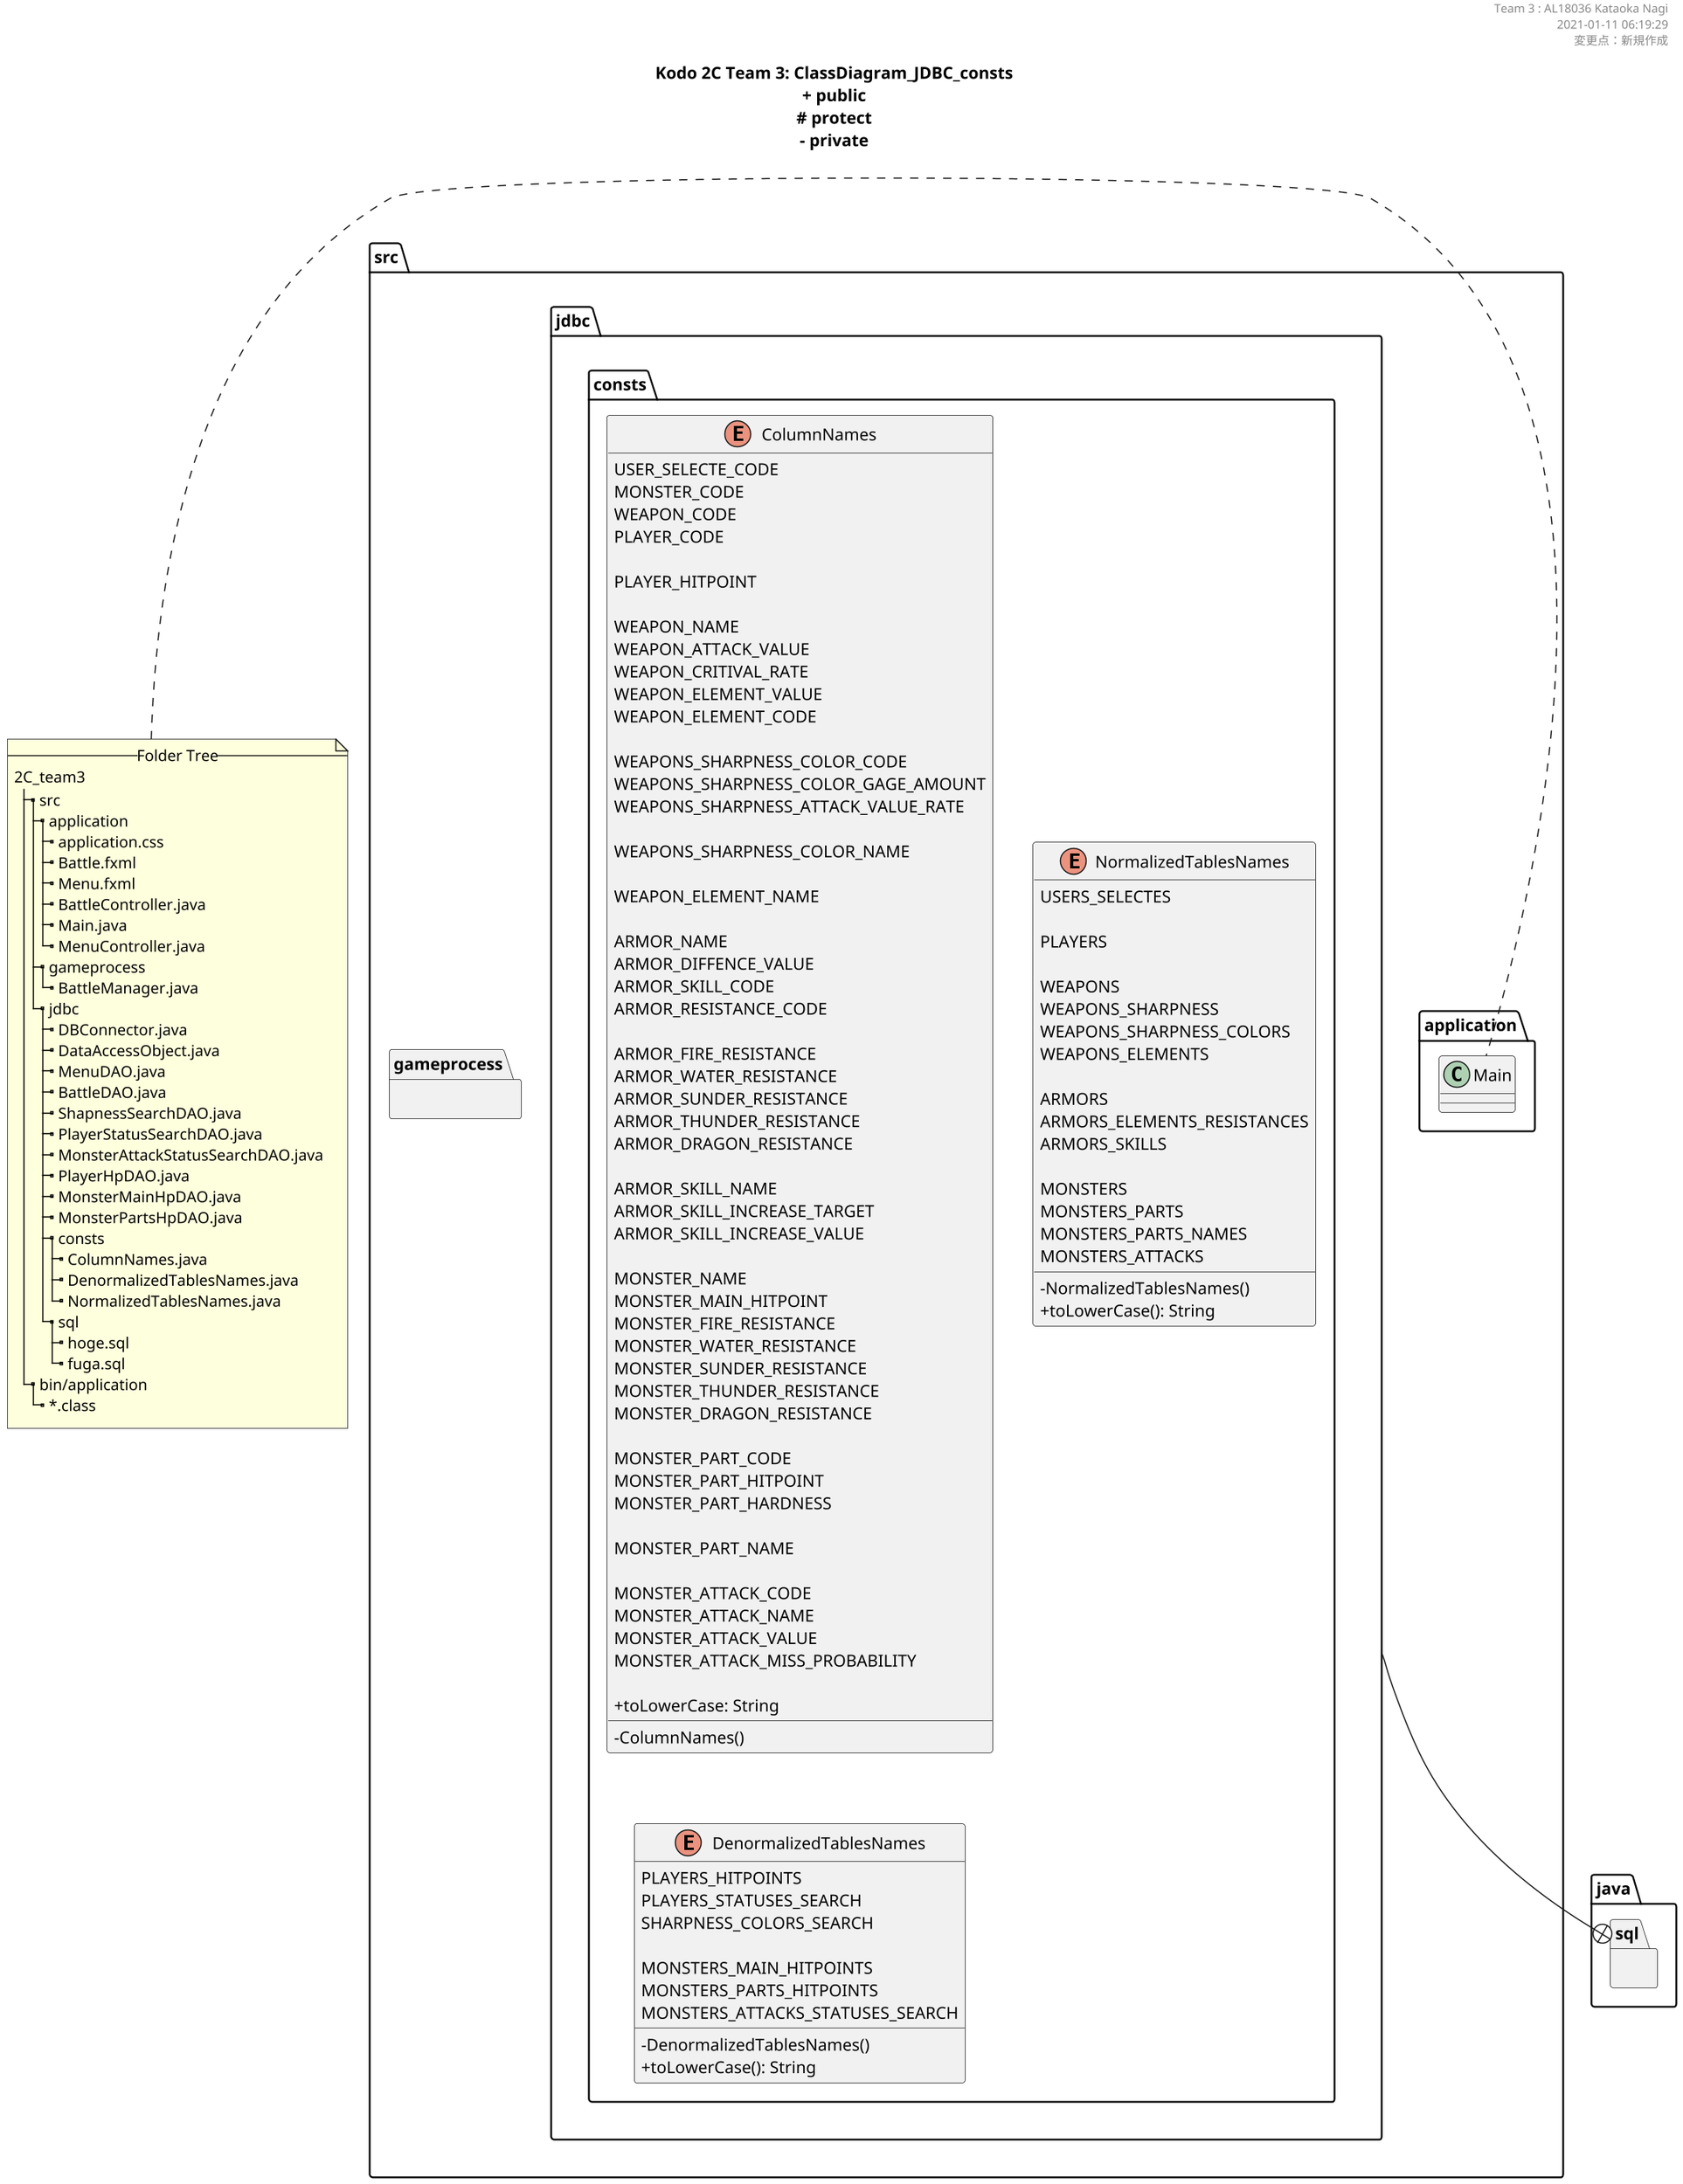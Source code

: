 ' @file      ClassDiagram_JDBC_consts.pu
' @brief     クラス図出力用のファイル（DB定数）
' @note      高度情報演習2C 後半 木村教授担当分 Team3
' @auther    AL18036 Kataoka Nagi
' @date      2021-01-11 06:18:14
' $Version   1.0
' $Revision  1.0
' @par       変更点：新規作成
' @note      java -jar plantuml.jar -graphvizdot C:\Graphviz\bin\dot.exe ClassDiagram_JDBC_consts.pu -charset UTF-8
' @see       https://qiita.com/opengl-8080/items/98c510b8ca060bdd2ea3

''''''''''''''''''''''''''''''''''''''''''''''''''''''''''''''''''''''''''''''''

@startuml ./out/ClassDiagram_JDBC_consts.png
scale 1.5
skinparam DefaultFontName メイリオ
' 可視性の変更
skinparam classAttributeIconSize 0

''''''''''''''''''''''''''''''''''''''''''''''''''

header 
Team 3 : AL18036 Kataoka Nagi
2021-01-11 06:19:29
変更点：新規作成
end header

''''''''''''''''''''''''''''''''''''''''''''''''''

title
**Kodo 2C Team 3: ClassDiagram_JDBC_consts**
+ public
~# protect
~- private
end title
' __static__

''''''''''''''''''''''''''''''''''''''''''''''''''''''''''''''''''''''''''''''''

package src {
  package src.application {
    class Main
  }
  package src.gameprocess {
  }
  package src.jdbc {
  }
}

''''''''''''''''''''''''''''''''''''''''''''''''''''''''''''''''''''''''''''''''

note left
  --Folder Tree--
  2C_team3
  |_ src
    |_ application
      |_ application.css
      |_ Battle.fxml
      |_ Menu.fxml
      |_ BattleController.java
      |_ Main.java
      |_ MenuController.java
    |_ gameprocess
      |_ BattleManager.java
    |_ jdbc
      |_ DBConnector.java
      |_ DataAccessObject.java
      |_ MenuDAO.java
      |_ BattleDAO.java
      |_ ShapnessSearchDAO.java
      |_ PlayerStatusSearchDAO.java
      |_ MonsterAttackStatusSearchDAO.java
      |_ PlayerHpDAO.java
      |_ MonsterMainHpDAO.java
      |_ MonsterPartsHpDAO.java
      |_ consts
        |_ ColumnNames.java
        |_ DenormalizedTablesNames.java
        |_ NormalizedTablesNames.java
      |_ sql
        |_ hoge.sql
        |_ fuga.sql
  |_ bin/application
    |_ ~*.class
end note

''''''''''''''''''''''''''''''''''''''''''''''''''''''''''''''''''''''''''''''''

package java.sql {
}

' package javafx {
'   class Application
'   Interface Initializable
' }

package src.jdbc {
  package src.jdbc.consts {
  }
}

src.jdbc --+ java.sql
' src.application --+ javafx

''''''''''''''''''''''''''''''''''''''''''''''''''

' @note クラスの命名規則
' @see  https://qiita.com/KeithYokoma/items/ee21fec6a3ebb5d1e9a8

package src.application {
}

' 記事のクラス
  ' class ApplicationController extends Initializable {
  '   - dropDown: ChoiceBox<String>
  '   - textBox: TextField
  '   - button: Button

  '   + initialize(location: URL
  '   + onClick(event: ActionEvent): void
  '   + getToolType(): ChoiceBox<String>
  '   + setToolType(toolType: ChoiceBox<String>): void
  '   + getInputFile(): TextField
  '   + setInputFile(textBox: TextField): void
  '   + getReference(): Button
  '   + setReference(button: Button): void
  ' }


''''''''''''''''''''''''''''''''''''''''''''''''''

package src.gameprocess {
}

''''''''''''''''''''''''''''''''''''''''''''''''''

package src.jdbc {
  package src.jdbc.consts {
  enum ColumnNames {

  ' /////////////////////////
  ' // ユーザー選択
  ' /////////////////////////
  ' // ユーザー選択
  USER_SELECTE_CODE
  MONSTER_CODE
  WEAPON_CODE
  PLAYER_CODE

  ' /////////////////////////
  ' // プレイヤー関係
  ' /////////////////////////
  ' // プレイヤー
  PLAYER_HITPOINT

  ' /////////////////////////
  ' // 武器
  ' /////////////////////////
  ' // 武器
  WEAPON_NAME
  WEAPON_ATTACK_VALUE
  WEAPON_CRITIVAL_RATE
  WEAPON_ELEMENT_VALUE
  WEAPON_ELEMENT_CODE

  ' // 武器切れ味 ※不可算名詞
  WEAPONS_SHARPNESS_COLOR_CODE
  WEAPONS_SHARPNESS_COLOR_GAGE_AMOUNT
  WEAPONS_SHARPNESS_ATTACK_VALUE_RATE

  ' // 武器切れ味色
  WEAPONS_SHARPNESS_COLOR_NAME

  ' // 武器属性
  WEAPON_ELEMENT_NAME

  ' /////////////////////////
  ' // 防具関係
  ' /////////////////////////
  ' // 防具
  ARMOR_NAME
  ARMOR_DIFFENCE_VALUE
  ARMOR_SKILL_CODE
  ARMOR_RESISTANCE_CODE

  ' // 防具属性耐性
  ARMOR_FIRE_RESISTANCE
  ARMOR_WATER_RESISTANCE
  ARMOR_SUNDER_RESISTANCE
  ARMOR_THUNDER_RESISTANCE
  ARMOR_DRAGON_RESISTANCE

  ' // 防具スキル
  ARMOR_SKILL_NAME
  ARMOR_SKILL_INCREASE_TARGET
  ARMOR_SKILL_INCREASE_VALUE

  ' /////////////////////////
  ' // モンスター関係
  ' /////////////////////////
  ' // モンスター
  MONSTER_NAME
  MONSTER_MAIN_HITPOINT
  MONSTER_FIRE_RESISTANCE
  MONSTER_WATER_RESISTANCE
  MONSTER_SUNDER_RESISTANCE
  MONSTER_THUNDER_RESISTANCE
  MONSTER_DRAGON_RESISTANCE

  ' // モンスター部位
  MONSTER_PART_CODE
  MONSTER_PART_HITPOINT
  MONSTER_PART_HARDNESS

  ' // モンスター部位名
  MONSTER_PART_NAME

  ' // モンスター攻撃
  MONSTER_ATTACK_CODE
  MONSTER_ATTACK_NAME
  MONSTER_ATTACK_VALUE
  MONSTER_ATTACK_MISS_PROBABILITY

  - ColumnNames()
  + toLowerCase: String
  }

''''''''''''''''''''''''''''''''''''''''''''''''''''''''''''  

enum NormalizedTablesNames {

  ' // ユーザー選択
  USERS_SELECTES

  ' // プレイヤー関係
  PLAYERS

  ' // 武器関係
  WEAPONS
  WEAPONS_SHARPNESS
  WEAPONS_SHARPNESS_COLORS
  WEAPONS_ELEMENTS

  ' // 防具関係
  ARMORS
  ARMORS_ELEMENTS_RESISTANCES
  ARMORS_SKILLS

  ' // モンスター関係
  MONSTERS
  MONSTERS_PARTS
  MONSTERS_PARTS_NAMES
  MONSTERS_ATTACKS

  - NormalizedTablesNames()
  + toLowerCase(): String
  }

''''''''''''''''''''''''''''''''''''''''''''''''''''''''''''  

enum DenormalizedTablesNames {

  ' // ユーザー選択関係
  ' // なし

  ' // プレイヤー関係
  PLAYERS_HITPOINTS
  PLAYERS_STATUSES_SEARCH
  SHARPNESS_COLORS_SEARCH

  ' // モンスター関係
  MONSTERS_MAIN_HITPOINTS
  MONSTERS_PARTS_HITPOINTS
  MONSTERS_ATTACKS_STATUSES_SEARCH

  - DenormalizedTablesNames()
  + toLowerCase(): String
}


}

''''''''''''''''''''''''''''''''''''''''''''''''''''''''''''''''''''''''''''''''

@enduml
